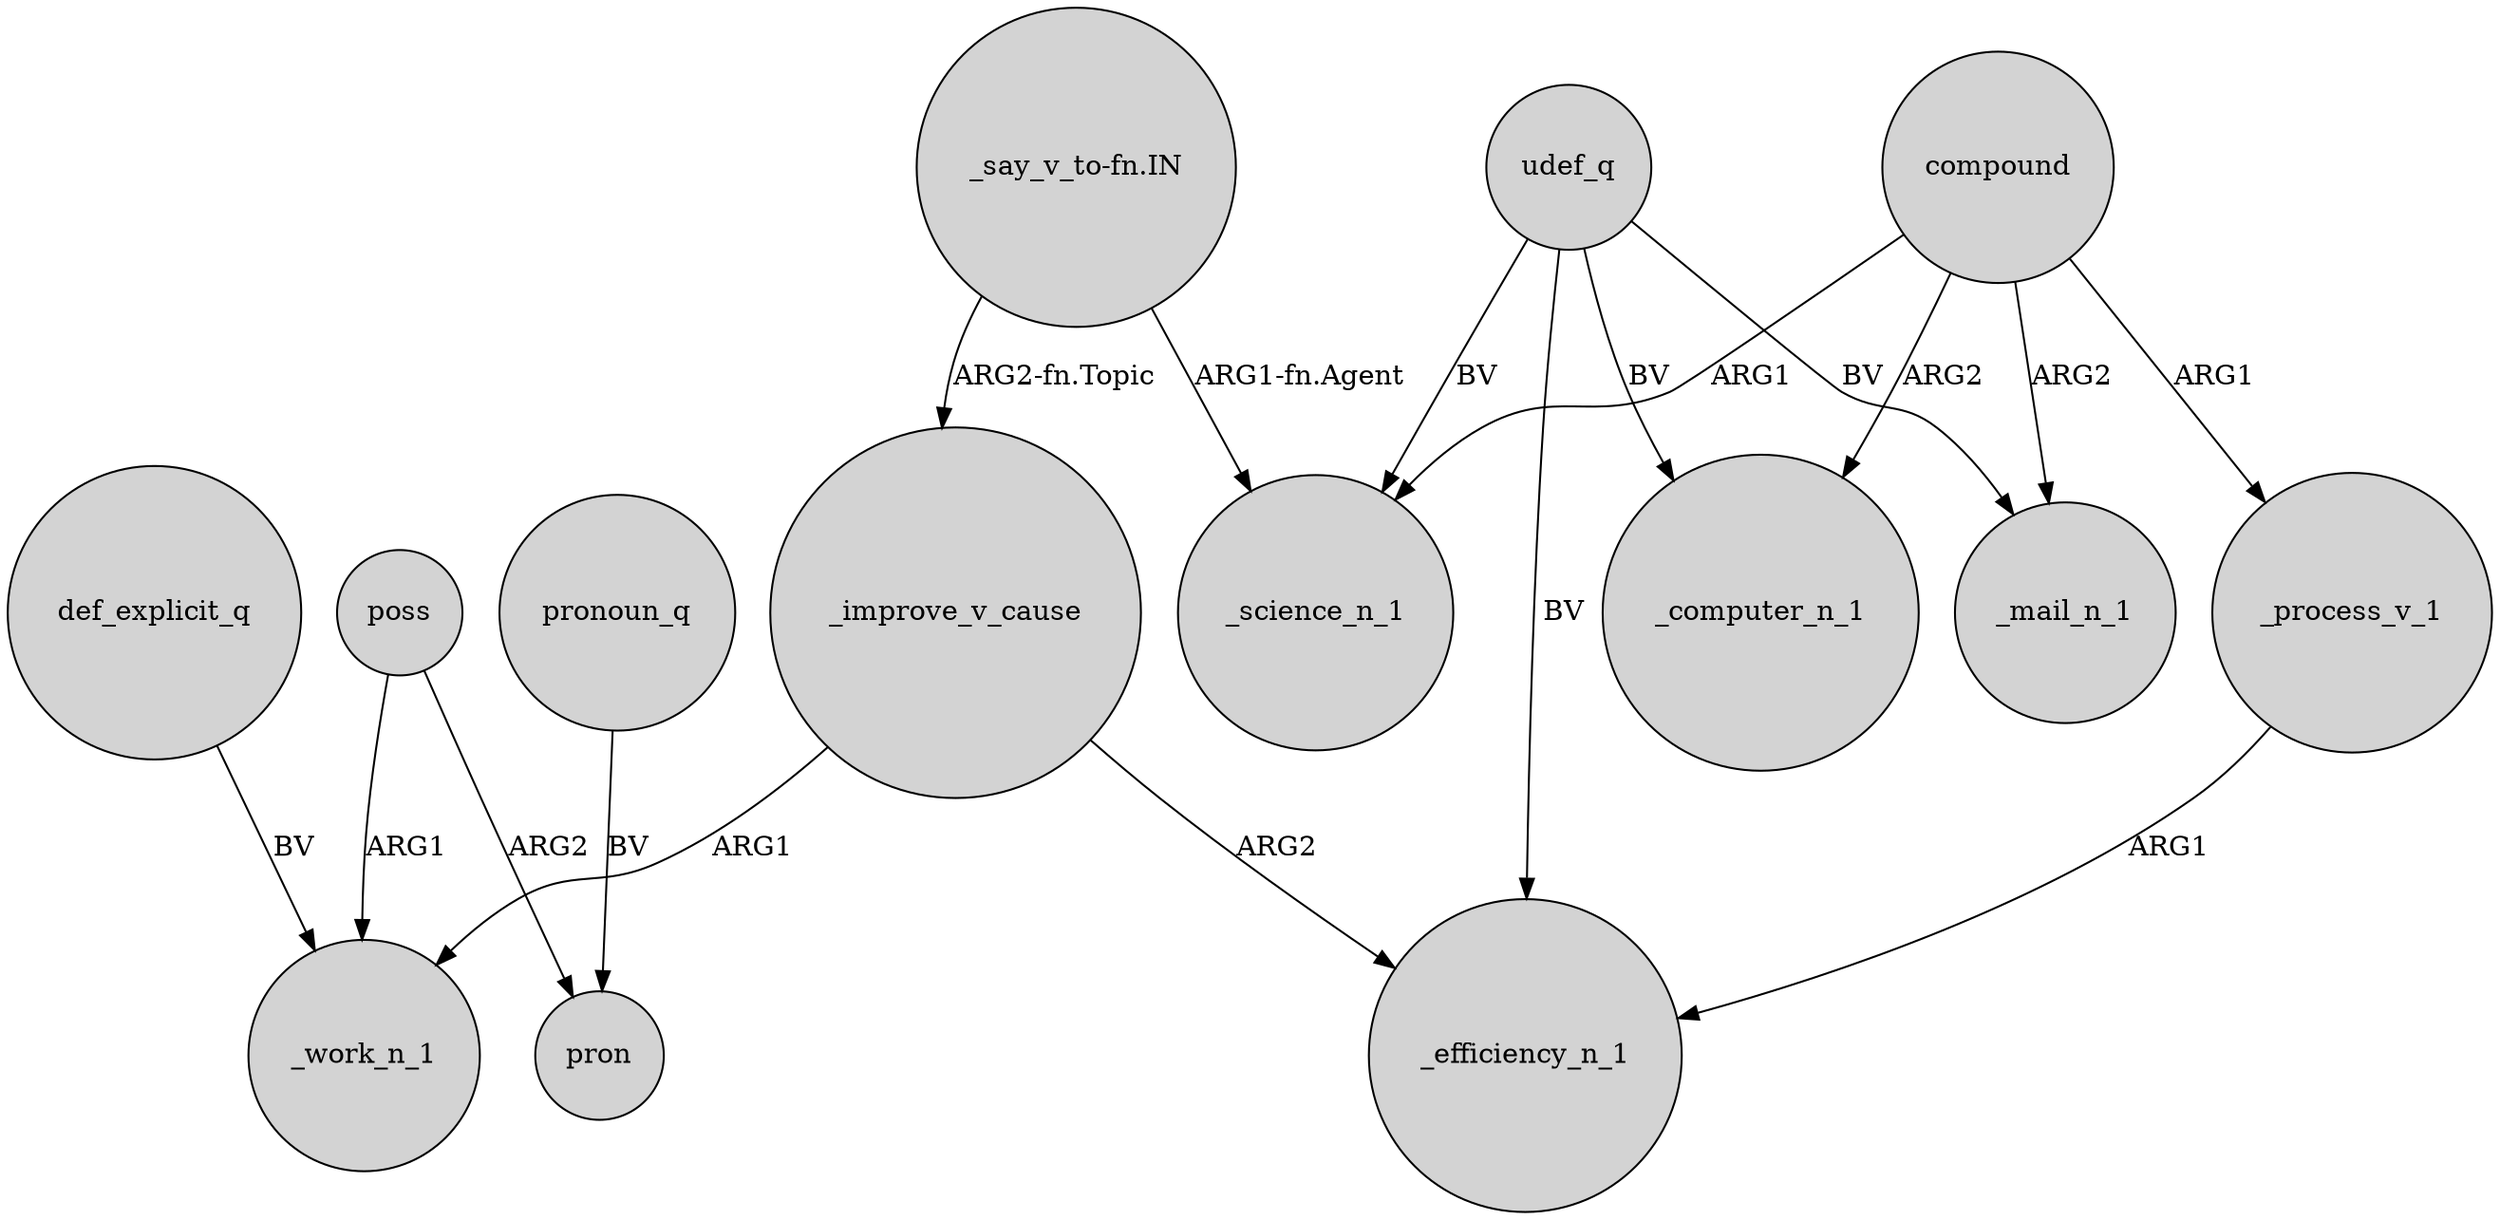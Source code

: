 digraph {
	node [shape=circle style=filled]
	poss -> _work_n_1 [label=ARG1]
	compound -> _process_v_1 [label=ARG1]
	compound -> _mail_n_1 [label=ARG2]
	def_explicit_q -> _work_n_1 [label=BV]
	udef_q -> _mail_n_1 [label=BV]
	_improve_v_cause -> _work_n_1 [label=ARG1]
	"_say_v_to-fn.IN" -> _improve_v_cause [label="ARG2-fn.Topic"]
	poss -> pron [label=ARG2]
	_process_v_1 -> _efficiency_n_1 [label=ARG1]
	udef_q -> _computer_n_1 [label=BV]
	compound -> _science_n_1 [label=ARG1]
	udef_q -> _science_n_1 [label=BV]
	compound -> _computer_n_1 [label=ARG2]
	udef_q -> _efficiency_n_1 [label=BV]
	_improve_v_cause -> _efficiency_n_1 [label=ARG2]
	"_say_v_to-fn.IN" -> _science_n_1 [label="ARG1-fn.Agent"]
	pronoun_q -> pron [label=BV]
}
